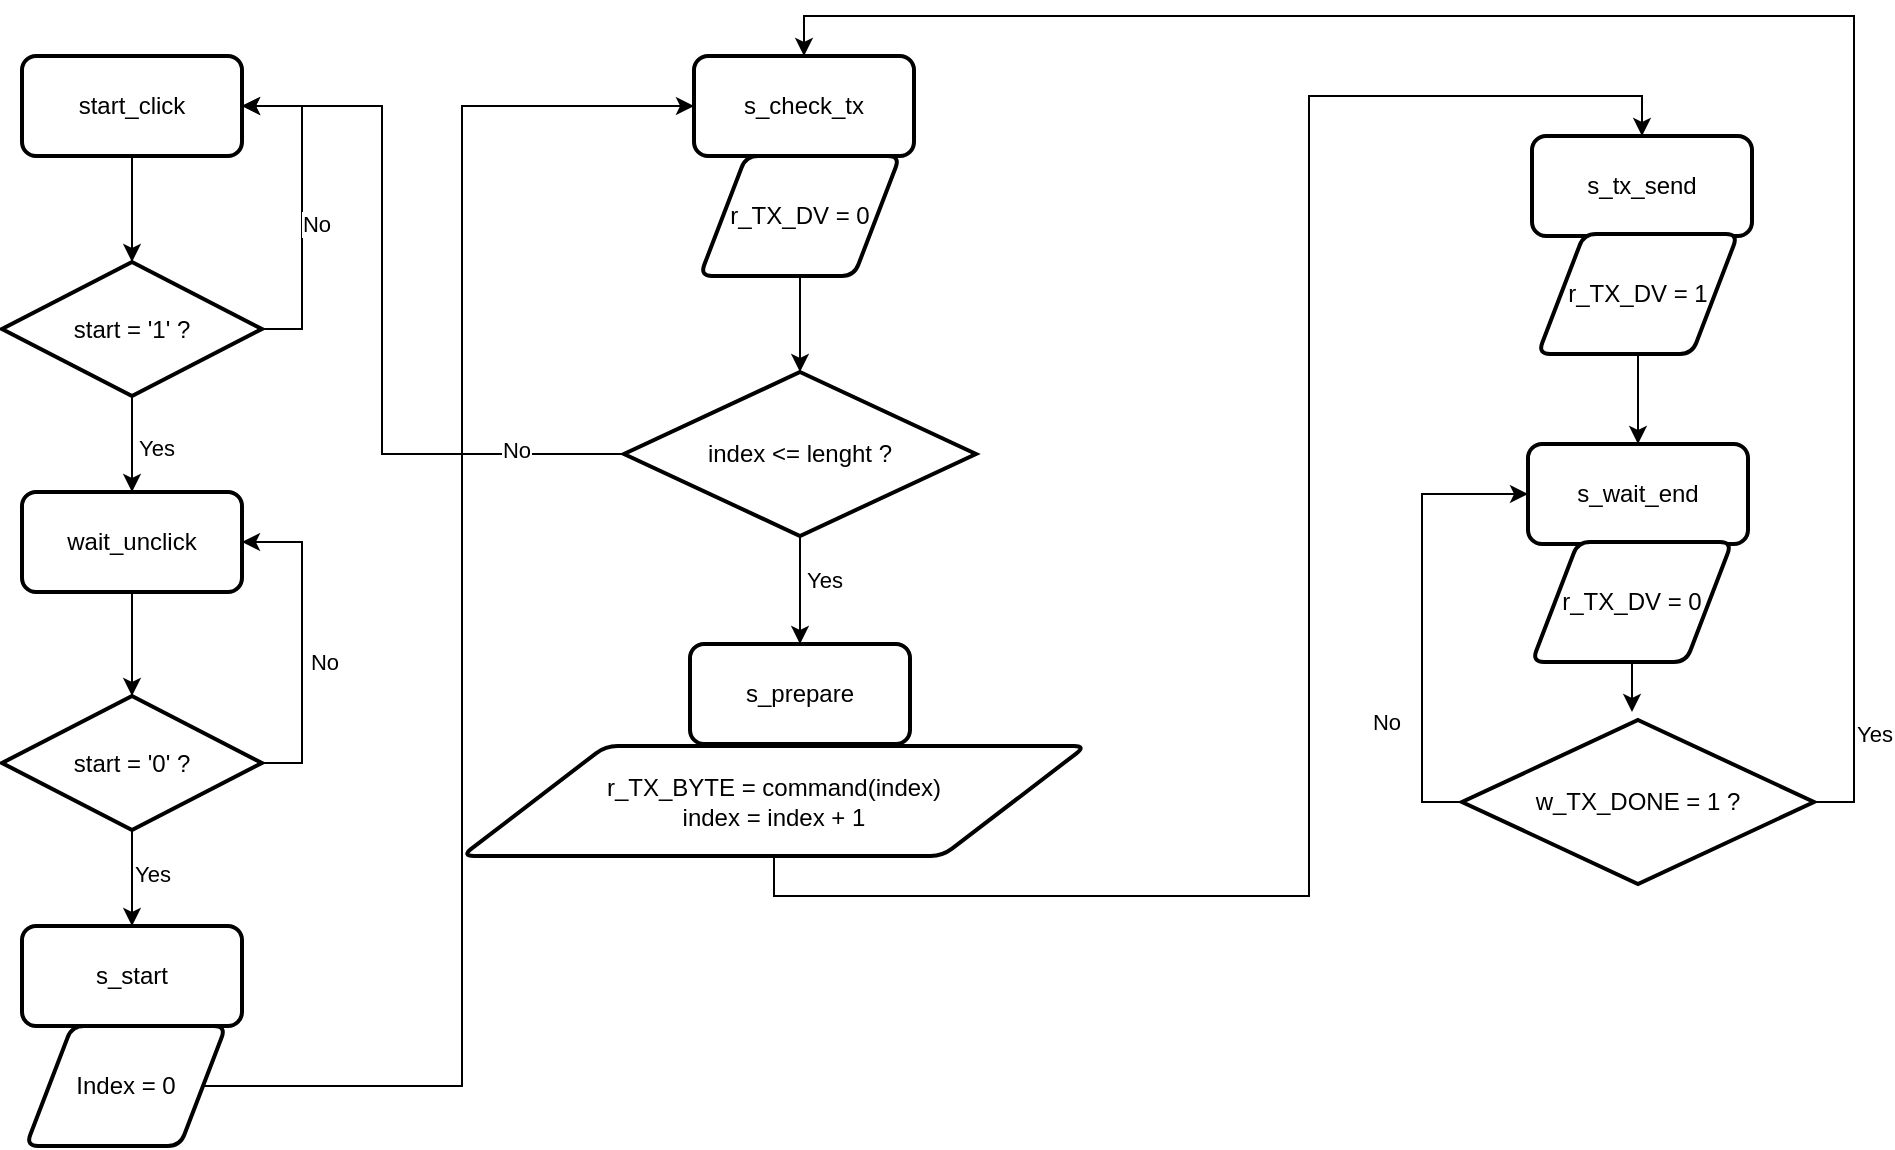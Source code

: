 <mxfile version="24.3.1" type="device">
  <diagram name="Página-1" id="m3OHUJk2A6lblHHqhCZ5">
    <mxGraphModel dx="1390" dy="795" grid="1" gridSize="10" guides="1" tooltips="1" connect="1" arrows="1" fold="1" page="1" pageScale="1" pageWidth="827" pageHeight="1169" math="0" shadow="0">
      <root>
        <mxCell id="0" />
        <mxCell id="1" parent="0" />
        <mxCell id="R3QwsEBxaPi7MsHxChWB-3" value="start_click" style="rounded=1;whiteSpace=wrap;html=1;absoluteArcSize=1;arcSize=14;strokeWidth=2;" parent="1" vertex="1">
          <mxGeometry x="320" y="180" width="110" height="50" as="geometry" />
        </mxCell>
        <mxCell id="R3QwsEBxaPi7MsHxChWB-6" style="edgeStyle=orthogonalEdgeStyle;rounded=0;orthogonalLoop=1;jettySize=auto;html=1;exitX=1;exitY=0.5;exitDx=0;exitDy=0;exitPerimeter=0;entryX=1;entryY=0.5;entryDx=0;entryDy=0;" parent="1" source="R3QwsEBxaPi7MsHxChWB-4" target="R3QwsEBxaPi7MsHxChWB-3" edge="1">
          <mxGeometry relative="1" as="geometry" />
        </mxCell>
        <mxCell id="R3QwsEBxaPi7MsHxChWB-7" value="No" style="edgeLabel;html=1;align=center;verticalAlign=middle;resizable=0;points=[];" parent="R3QwsEBxaPi7MsHxChWB-6" vertex="1" connectable="0">
          <mxGeometry x="-0.102" y="-5" relative="1" as="geometry">
            <mxPoint x="2" as="offset" />
          </mxGeometry>
        </mxCell>
        <mxCell id="R3QwsEBxaPi7MsHxChWB-9" style="edgeStyle=orthogonalEdgeStyle;rounded=0;orthogonalLoop=1;jettySize=auto;html=1;exitX=0.5;exitY=1;exitDx=0;exitDy=0;exitPerimeter=0;entryX=0.5;entryY=0;entryDx=0;entryDy=0;" parent="1" source="R3QwsEBxaPi7MsHxChWB-4" target="R3QwsEBxaPi7MsHxChWB-8" edge="1">
          <mxGeometry relative="1" as="geometry" />
        </mxCell>
        <mxCell id="R3QwsEBxaPi7MsHxChWB-10" value="Yes" style="edgeLabel;html=1;align=center;verticalAlign=middle;resizable=0;points=[];" parent="R3QwsEBxaPi7MsHxChWB-9" vertex="1" connectable="0">
          <mxGeometry x="0.061" y="4" relative="1" as="geometry">
            <mxPoint x="8" as="offset" />
          </mxGeometry>
        </mxCell>
        <mxCell id="R3QwsEBxaPi7MsHxChWB-4" value="start = &#39;1&#39; ?" style="strokeWidth=2;html=1;shape=mxgraph.flowchart.decision;whiteSpace=wrap;" parent="1" vertex="1">
          <mxGeometry x="310" y="283" width="130" height="67" as="geometry" />
        </mxCell>
        <mxCell id="R3QwsEBxaPi7MsHxChWB-5" style="edgeStyle=orthogonalEdgeStyle;rounded=0;orthogonalLoop=1;jettySize=auto;html=1;exitX=0.5;exitY=1;exitDx=0;exitDy=0;entryX=0.5;entryY=0;entryDx=0;entryDy=0;entryPerimeter=0;" parent="1" source="R3QwsEBxaPi7MsHxChWB-3" target="R3QwsEBxaPi7MsHxChWB-4" edge="1">
          <mxGeometry relative="1" as="geometry" />
        </mxCell>
        <mxCell id="R3QwsEBxaPi7MsHxChWB-8" value="wait_unclick" style="rounded=1;whiteSpace=wrap;html=1;absoluteArcSize=1;arcSize=14;strokeWidth=2;" parent="1" vertex="1">
          <mxGeometry x="320" y="398" width="110" height="50" as="geometry" />
        </mxCell>
        <mxCell id="R3QwsEBxaPi7MsHxChWB-13" style="edgeStyle=orthogonalEdgeStyle;rounded=0;orthogonalLoop=1;jettySize=auto;html=1;exitX=1;exitY=0.5;exitDx=0;exitDy=0;exitPerimeter=0;entryX=1;entryY=0.5;entryDx=0;entryDy=0;" parent="1" source="R3QwsEBxaPi7MsHxChWB-11" target="R3QwsEBxaPi7MsHxChWB-8" edge="1">
          <mxGeometry relative="1" as="geometry" />
        </mxCell>
        <mxCell id="R3QwsEBxaPi7MsHxChWB-14" value="No" style="edgeLabel;html=1;align=center;verticalAlign=middle;resizable=0;points=[];" parent="R3QwsEBxaPi7MsHxChWB-13" vertex="1" connectable="0">
          <mxGeometry x="-0.109" y="-7" relative="1" as="geometry">
            <mxPoint x="4" y="1" as="offset" />
          </mxGeometry>
        </mxCell>
        <mxCell id="R3QwsEBxaPi7MsHxChWB-17" style="edgeStyle=orthogonalEdgeStyle;rounded=0;orthogonalLoop=1;jettySize=auto;html=1;exitX=0.5;exitY=1;exitDx=0;exitDy=0;exitPerimeter=0;" parent="1" source="R3QwsEBxaPi7MsHxChWB-11" target="R3QwsEBxaPi7MsHxChWB-15" edge="1">
          <mxGeometry relative="1" as="geometry" />
        </mxCell>
        <mxCell id="R3QwsEBxaPi7MsHxChWB-18" value="Yes" style="edgeLabel;html=1;align=center;verticalAlign=middle;resizable=0;points=[];" parent="R3QwsEBxaPi7MsHxChWB-17" vertex="1" connectable="0">
          <mxGeometry x="-0.083" relative="1" as="geometry">
            <mxPoint x="10" as="offset" />
          </mxGeometry>
        </mxCell>
        <mxCell id="R3QwsEBxaPi7MsHxChWB-11" value="start = &#39;0&#39; ?" style="strokeWidth=2;html=1;shape=mxgraph.flowchart.decision;whiteSpace=wrap;" parent="1" vertex="1">
          <mxGeometry x="310" y="500" width="130" height="67" as="geometry" />
        </mxCell>
        <mxCell id="R3QwsEBxaPi7MsHxChWB-12" style="edgeStyle=orthogonalEdgeStyle;rounded=0;orthogonalLoop=1;jettySize=auto;html=1;exitX=0.5;exitY=1;exitDx=0;exitDy=0;entryX=0.5;entryY=0;entryDx=0;entryDy=0;entryPerimeter=0;" parent="1" source="R3QwsEBxaPi7MsHxChWB-8" target="R3QwsEBxaPi7MsHxChWB-11" edge="1">
          <mxGeometry relative="1" as="geometry" />
        </mxCell>
        <mxCell id="R3QwsEBxaPi7MsHxChWB-15" value="s_start" style="rounded=1;whiteSpace=wrap;html=1;absoluteArcSize=1;arcSize=14;strokeWidth=2;" parent="1" vertex="1">
          <mxGeometry x="320" y="615" width="110" height="50" as="geometry" />
        </mxCell>
        <mxCell id="Bcg53xSsb2aE_cyZoOUk-5" style="edgeStyle=orthogonalEdgeStyle;rounded=0;orthogonalLoop=1;jettySize=auto;html=1;exitX=1;exitY=0.5;exitDx=0;exitDy=0;entryX=0;entryY=0.5;entryDx=0;entryDy=0;" parent="1" source="R3QwsEBxaPi7MsHxChWB-19" target="R3QwsEBxaPi7MsHxChWB-21" edge="1">
          <mxGeometry relative="1" as="geometry">
            <Array as="points">
              <mxPoint x="540" y="695" />
              <mxPoint x="540" y="205" />
            </Array>
          </mxGeometry>
        </mxCell>
        <mxCell id="R3QwsEBxaPi7MsHxChWB-19" value="Index = 0" style="shape=parallelogram;html=1;strokeWidth=2;perimeter=parallelogramPerimeter;whiteSpace=wrap;rounded=1;arcSize=12;size=0.23;" parent="1" vertex="1">
          <mxGeometry x="322" y="665" width="100" height="60" as="geometry" />
        </mxCell>
        <mxCell id="R3QwsEBxaPi7MsHxChWB-21" value="s_check_tx" style="rounded=1;whiteSpace=wrap;html=1;absoluteArcSize=1;arcSize=14;strokeWidth=2;" parent="1" vertex="1">
          <mxGeometry x="656" y="180" width="110" height="50" as="geometry" />
        </mxCell>
        <mxCell id="R3QwsEBxaPi7MsHxChWB-23" value="r_TX_DV = 0" style="shape=parallelogram;html=1;strokeWidth=2;perimeter=parallelogramPerimeter;whiteSpace=wrap;rounded=1;arcSize=12;size=0.23;" parent="1" vertex="1">
          <mxGeometry x="659" y="230" width="100" height="60" as="geometry" />
        </mxCell>
        <mxCell id="R3QwsEBxaPi7MsHxChWB-27" style="edgeStyle=orthogonalEdgeStyle;rounded=0;orthogonalLoop=1;jettySize=auto;html=1;exitX=0.5;exitY=1;exitDx=0;exitDy=0;exitPerimeter=0;entryX=0.5;entryY=0;entryDx=0;entryDy=0;" parent="1" source="R3QwsEBxaPi7MsHxChWB-24" target="R3QwsEBxaPi7MsHxChWB-26" edge="1">
          <mxGeometry relative="1" as="geometry" />
        </mxCell>
        <mxCell id="R3QwsEBxaPi7MsHxChWB-28" value="Yes" style="edgeLabel;html=1;align=center;verticalAlign=middle;resizable=0;points=[];" parent="R3QwsEBxaPi7MsHxChWB-27" vertex="1" connectable="0">
          <mxGeometry x="-0.185" y="5" relative="1" as="geometry">
            <mxPoint x="7" as="offset" />
          </mxGeometry>
        </mxCell>
        <mxCell id="Bcg53xSsb2aE_cyZoOUk-1" style="edgeStyle=orthogonalEdgeStyle;rounded=0;orthogonalLoop=1;jettySize=auto;html=1;exitX=0;exitY=0.5;exitDx=0;exitDy=0;exitPerimeter=0;entryX=1;entryY=0.5;entryDx=0;entryDy=0;" parent="1" source="R3QwsEBxaPi7MsHxChWB-24" target="R3QwsEBxaPi7MsHxChWB-3" edge="1">
          <mxGeometry relative="1" as="geometry">
            <Array as="points">
              <mxPoint x="500" y="379" />
              <mxPoint x="500" y="205" />
            </Array>
          </mxGeometry>
        </mxCell>
        <mxCell id="Bcg53xSsb2aE_cyZoOUk-2" value="No" style="edgeLabel;html=1;align=center;verticalAlign=middle;resizable=0;points=[];" parent="Bcg53xSsb2aE_cyZoOUk-1" vertex="1" connectable="0">
          <mxGeometry x="-0.704" y="-2" relative="1" as="geometry">
            <mxPoint as="offset" />
          </mxGeometry>
        </mxCell>
        <mxCell id="R3QwsEBxaPi7MsHxChWB-24" value="index &amp;lt;= lenght ?" style="strokeWidth=2;html=1;shape=mxgraph.flowchart.decision;whiteSpace=wrap;" parent="1" vertex="1">
          <mxGeometry x="621" y="338" width="176" height="82" as="geometry" />
        </mxCell>
        <mxCell id="R3QwsEBxaPi7MsHxChWB-25" style="edgeStyle=orthogonalEdgeStyle;rounded=0;orthogonalLoop=1;jettySize=auto;html=1;exitX=0.5;exitY=1;exitDx=0;exitDy=0;entryX=0.5;entryY=0;entryDx=0;entryDy=0;entryPerimeter=0;" parent="1" source="R3QwsEBxaPi7MsHxChWB-23" target="R3QwsEBxaPi7MsHxChWB-24" edge="1">
          <mxGeometry relative="1" as="geometry" />
        </mxCell>
        <mxCell id="R3QwsEBxaPi7MsHxChWB-26" value="s_prepare" style="rounded=1;whiteSpace=wrap;html=1;absoluteArcSize=1;arcSize=14;strokeWidth=2;" parent="1" vertex="1">
          <mxGeometry x="654" y="474" width="110" height="50" as="geometry" />
        </mxCell>
        <mxCell id="R3QwsEBxaPi7MsHxChWB-34" style="edgeStyle=orthogonalEdgeStyle;rounded=0;orthogonalLoop=1;jettySize=auto;html=1;exitX=0.5;exitY=1;exitDx=0;exitDy=0;entryX=0.5;entryY=0;entryDx=0;entryDy=0;" parent="1" source="R3QwsEBxaPi7MsHxChWB-32" target="R3QwsEBxaPi7MsHxChWB-33" edge="1">
          <mxGeometry relative="1" as="geometry" />
        </mxCell>
        <mxCell id="R3QwsEBxaPi7MsHxChWB-32" value="r_TX_BYTE = command(index)&lt;div&gt;index = index + 1&lt;/div&gt;" style="shape=parallelogram;html=1;strokeWidth=2;perimeter=parallelogramPerimeter;whiteSpace=wrap;rounded=1;arcSize=12;size=0.23;" parent="1" vertex="1">
          <mxGeometry x="540" y="525" width="312" height="55" as="geometry" />
        </mxCell>
        <mxCell id="R3QwsEBxaPi7MsHxChWB-33" value="s_tx_send" style="rounded=1;whiteSpace=wrap;html=1;absoluteArcSize=1;arcSize=14;strokeWidth=2;" parent="1" vertex="1">
          <mxGeometry x="1075" y="220" width="110" height="50" as="geometry" />
        </mxCell>
        <mxCell id="R3QwsEBxaPi7MsHxChWB-37" style="edgeStyle=orthogonalEdgeStyle;rounded=0;orthogonalLoop=1;jettySize=auto;html=1;exitX=0.5;exitY=1;exitDx=0;exitDy=0;entryX=0.5;entryY=0;entryDx=0;entryDy=0;" parent="1" source="R3QwsEBxaPi7MsHxChWB-35" target="R3QwsEBxaPi7MsHxChWB-36" edge="1">
          <mxGeometry relative="1" as="geometry" />
        </mxCell>
        <mxCell id="R3QwsEBxaPi7MsHxChWB-35" value="r_TX_DV = 1" style="shape=parallelogram;html=1;strokeWidth=2;perimeter=parallelogramPerimeter;whiteSpace=wrap;rounded=1;arcSize=12;size=0.23;" parent="1" vertex="1">
          <mxGeometry x="1078" y="269" width="100" height="60" as="geometry" />
        </mxCell>
        <mxCell id="R3QwsEBxaPi7MsHxChWB-36" value="s_wait_end" style="rounded=1;whiteSpace=wrap;html=1;absoluteArcSize=1;arcSize=14;strokeWidth=2;" parent="1" vertex="1">
          <mxGeometry x="1073" y="374" width="110" height="50" as="geometry" />
        </mxCell>
        <mxCell id="R3QwsEBxaPi7MsHxChWB-41" style="edgeStyle=orthogonalEdgeStyle;rounded=0;orthogonalLoop=1;jettySize=auto;html=1;exitX=0.5;exitY=1;exitDx=0;exitDy=0;" parent="1" source="R3QwsEBxaPi7MsHxChWB-38" edge="1">
          <mxGeometry relative="1" as="geometry">
            <mxPoint x="1125" y="508" as="targetPoint" />
          </mxGeometry>
        </mxCell>
        <mxCell id="R3QwsEBxaPi7MsHxChWB-38" value="r_TX_DV = 0" style="shape=parallelogram;html=1;strokeWidth=2;perimeter=parallelogramPerimeter;whiteSpace=wrap;rounded=1;arcSize=12;size=0.23;" parent="1" vertex="1">
          <mxGeometry x="1075" y="423" width="100" height="60" as="geometry" />
        </mxCell>
        <mxCell id="R3QwsEBxaPi7MsHxChWB-46" style="edgeStyle=orthogonalEdgeStyle;rounded=0;orthogonalLoop=1;jettySize=auto;html=1;exitX=0;exitY=0.5;exitDx=0;exitDy=0;exitPerimeter=0;entryX=0;entryY=0.5;entryDx=0;entryDy=0;" parent="1" source="R3QwsEBxaPi7MsHxChWB-40" target="R3QwsEBxaPi7MsHxChWB-36" edge="1">
          <mxGeometry relative="1" as="geometry" />
        </mxCell>
        <mxCell id="R3QwsEBxaPi7MsHxChWB-47" value="No" style="edgeLabel;html=1;align=center;verticalAlign=middle;resizable=0;points=[];" parent="R3QwsEBxaPi7MsHxChWB-46" vertex="1" connectable="0">
          <mxGeometry x="-0.471" y="1" relative="1" as="geometry">
            <mxPoint x="-17" as="offset" />
          </mxGeometry>
        </mxCell>
        <mxCell id="ox-HuxJluZYFErU9u21o-1" style="edgeStyle=orthogonalEdgeStyle;rounded=0;orthogonalLoop=1;jettySize=auto;html=1;exitX=1;exitY=0.5;exitDx=0;exitDy=0;exitPerimeter=0;entryX=0.5;entryY=0;entryDx=0;entryDy=0;" edge="1" parent="1" source="R3QwsEBxaPi7MsHxChWB-40" target="R3QwsEBxaPi7MsHxChWB-21">
          <mxGeometry relative="1" as="geometry" />
        </mxCell>
        <mxCell id="ox-HuxJluZYFErU9u21o-2" value="Yes" style="edgeLabel;html=1;align=center;verticalAlign=middle;resizable=0;points=[];" vertex="1" connectable="0" parent="ox-HuxJluZYFErU9u21o-1">
          <mxGeometry x="-0.021" y="2" relative="1" as="geometry">
            <mxPoint x="66" y="357" as="offset" />
          </mxGeometry>
        </mxCell>
        <mxCell id="R3QwsEBxaPi7MsHxChWB-40" value="w_TX_DONE = 1 ?" style="strokeWidth=2;html=1;shape=mxgraph.flowchart.decision;whiteSpace=wrap;" parent="1" vertex="1">
          <mxGeometry x="1040" y="512" width="176" height="82" as="geometry" />
        </mxCell>
      </root>
    </mxGraphModel>
  </diagram>
</mxfile>
